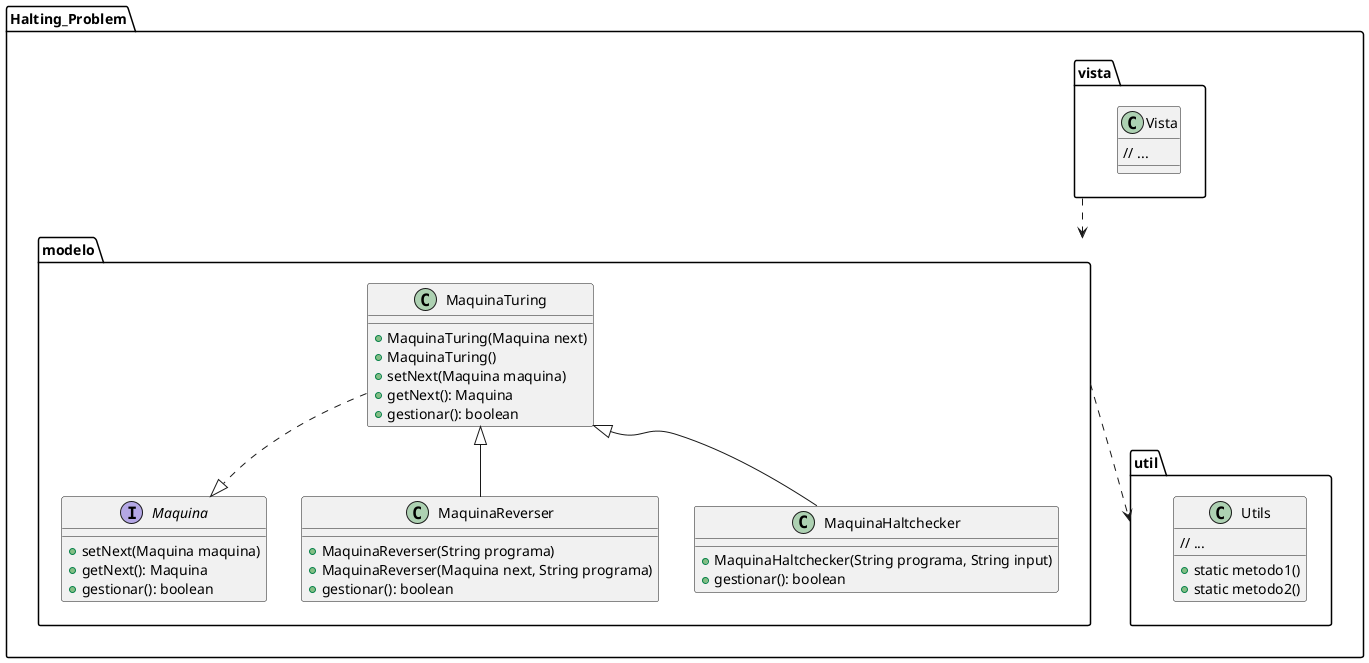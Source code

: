 @startuml

package Halting_Problem {

    package modelo {
        interface Maquina {
            +setNext(Maquina maquina)
            +getNext(): Maquina
            +gestionar(): boolean
        }
        class MaquinaTuring {
            +MaquinaTuring(Maquina next)
            +MaquinaTuring()
            +setNext(Maquina maquina)
            +getNext(): Maquina
            +gestionar(): boolean
        }
        class MaquinaReverser {
            +MaquinaReverser(String programa)
            +MaquinaReverser(Maquina next, String programa)
            +gestionar(): boolean
        }
        class MaquinaHaltchecker {
            +MaquinaHaltchecker(String programa, String input)
            +gestionar(): boolean
        }
    }

    package util {
        class Utils {
            +static metodo1()
            +static metodo2()
            // ...
        }
    }

    package vista {
        class Vista {
            // ...
        }
    }

}

MaquinaTuring ..|> Maquina
MaquinaReverser -up-|> MaquinaTuring
MaquinaHaltchecker -up-|> MaquinaTuring
modelo ..> util
vista ..> modelo

@enduml